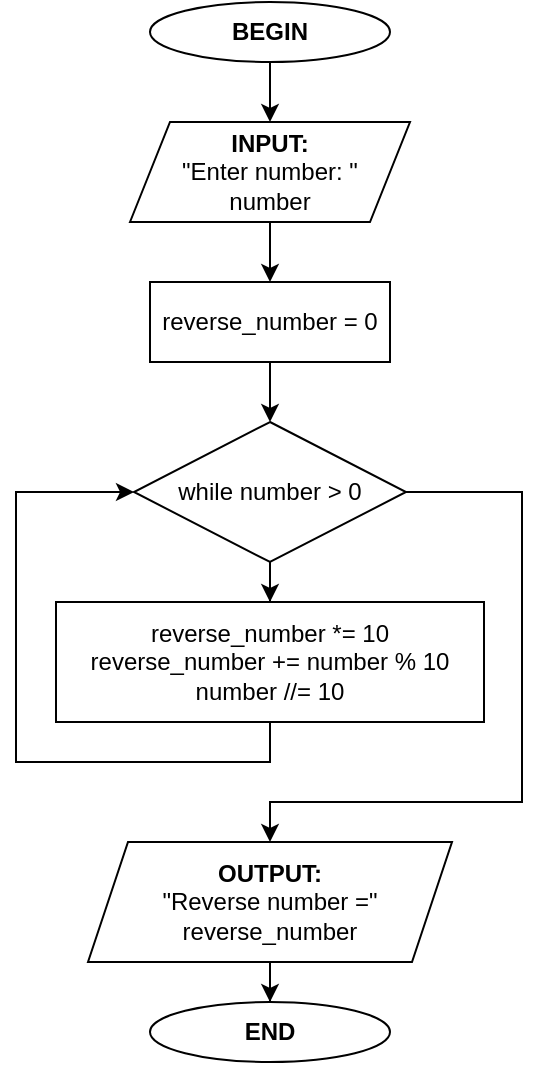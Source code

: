 <mxfile version="14.2.4" type="device"><diagram id="wkpGkWcUfib6RK9pRX8p" name="Page-1"><mxGraphModel dx="981" dy="627" grid="1" gridSize="10" guides="1" tooltips="1" connect="1" arrows="1" fold="1" page="1" pageScale="1" pageWidth="827" pageHeight="1169" math="0" shadow="0"><root><mxCell id="0"/><mxCell id="1" parent="0"/><mxCell id="aIxo_cMK_7GfUmc_U-_h-3" style="edgeStyle=orthogonalEdgeStyle;rounded=0;orthogonalLoop=1;jettySize=auto;html=1;entryX=0.5;entryY=0;entryDx=0;entryDy=0;" parent="1" source="aIxo_cMK_7GfUmc_U-_h-1" target="aIxo_cMK_7GfUmc_U-_h-2" edge="1"><mxGeometry relative="1" as="geometry"/></mxCell><mxCell id="aIxo_cMK_7GfUmc_U-_h-1" value="&lt;b&gt;BEGIN&lt;/b&gt;" style="ellipse;whiteSpace=wrap;html=1;" parent="1" vertex="1"><mxGeometry x="354" y="10" width="120" height="30" as="geometry"/></mxCell><mxCell id="aIxo_cMK_7GfUmc_U-_h-6" style="edgeStyle=orthogonalEdgeStyle;rounded=0;orthogonalLoop=1;jettySize=auto;html=1;entryX=0.5;entryY=0;entryDx=0;entryDy=0;" parent="1" source="aIxo_cMK_7GfUmc_U-_h-2" target="aIxo_cMK_7GfUmc_U-_h-4" edge="1"><mxGeometry relative="1" as="geometry"/></mxCell><mxCell id="aIxo_cMK_7GfUmc_U-_h-2" value="&lt;b&gt;INPUT:&lt;/b&gt;&lt;br&gt;&quot;Enter number: &quot;&lt;br&gt;number" style="shape=parallelogram;perimeter=parallelogramPerimeter;whiteSpace=wrap;html=1;fixedSize=1;" parent="1" vertex="1"><mxGeometry x="344" y="70" width="140" height="50" as="geometry"/></mxCell><mxCell id="aIxo_cMK_7GfUmc_U-_h-8" style="edgeStyle=orthogonalEdgeStyle;rounded=0;orthogonalLoop=1;jettySize=auto;html=1;entryX=0.5;entryY=0;entryDx=0;entryDy=0;" parent="1" source="aIxo_cMK_7GfUmc_U-_h-4" target="aIxo_cMK_7GfUmc_U-_h-7" edge="1"><mxGeometry relative="1" as="geometry"/></mxCell><mxCell id="aIxo_cMK_7GfUmc_U-_h-4" value="reverse_number = 0" style="rounded=0;whiteSpace=wrap;html=1;" parent="1" vertex="1"><mxGeometry x="354" y="150" width="120" height="40" as="geometry"/></mxCell><mxCell id="aIxo_cMK_7GfUmc_U-_h-10" style="edgeStyle=orthogonalEdgeStyle;rounded=0;orthogonalLoop=1;jettySize=auto;html=1;" parent="1" source="aIxo_cMK_7GfUmc_U-_h-7" target="aIxo_cMK_7GfUmc_U-_h-9" edge="1"><mxGeometry relative="1" as="geometry"/></mxCell><mxCell id="aIxo_cMK_7GfUmc_U-_h-13" style="edgeStyle=orthogonalEdgeStyle;rounded=0;orthogonalLoop=1;jettySize=auto;html=1;" parent="1" source="aIxo_cMK_7GfUmc_U-_h-7" target="aIxo_cMK_7GfUmc_U-_h-12" edge="1"><mxGeometry relative="1" as="geometry"><Array as="points"><mxPoint x="540" y="255"/><mxPoint x="540" y="410"/><mxPoint x="414" y="410"/></Array></mxGeometry></mxCell><mxCell id="aIxo_cMK_7GfUmc_U-_h-7" value="while number &amp;gt; 0" style="rhombus;whiteSpace=wrap;html=1;" parent="1" vertex="1"><mxGeometry x="346" y="220" width="136" height="70" as="geometry"/></mxCell><mxCell id="aIxo_cMK_7GfUmc_U-_h-11" style="edgeStyle=orthogonalEdgeStyle;rounded=0;orthogonalLoop=1;jettySize=auto;html=1;entryX=0;entryY=0.5;entryDx=0;entryDy=0;" parent="1" source="aIxo_cMK_7GfUmc_U-_h-9" target="aIxo_cMK_7GfUmc_U-_h-7" edge="1"><mxGeometry relative="1" as="geometry"><Array as="points"><mxPoint x="414" y="390"/><mxPoint x="287" y="390"/><mxPoint x="287" y="255"/></Array></mxGeometry></mxCell><mxCell id="aIxo_cMK_7GfUmc_U-_h-9" value="reverse_number *= 10&lt;br&gt;reverse_number += number % 10&lt;br&gt;number //= 10" style="rounded=0;whiteSpace=wrap;html=1;" parent="1" vertex="1"><mxGeometry x="307" y="310" width="214" height="60" as="geometry"/></mxCell><mxCell id="aIxo_cMK_7GfUmc_U-_h-17" style="edgeStyle=orthogonalEdgeStyle;rounded=0;orthogonalLoop=1;jettySize=auto;html=1;entryX=0.5;entryY=0;entryDx=0;entryDy=0;" parent="1" source="aIxo_cMK_7GfUmc_U-_h-12" target="aIxo_cMK_7GfUmc_U-_h-15" edge="1"><mxGeometry relative="1" as="geometry"/></mxCell><mxCell id="aIxo_cMK_7GfUmc_U-_h-12" value="&lt;b&gt;OUTPUT:&lt;/b&gt;&lt;br&gt;&quot;Reverse number =&quot;&lt;br&gt;reverse_number" style="shape=parallelogram;perimeter=parallelogramPerimeter;whiteSpace=wrap;html=1;fixedSize=1;" parent="1" vertex="1"><mxGeometry x="323" y="430" width="182" height="60" as="geometry"/></mxCell><mxCell id="aIxo_cMK_7GfUmc_U-_h-15" value="&lt;b&gt;END&lt;/b&gt;" style="ellipse;whiteSpace=wrap;html=1;" parent="1" vertex="1"><mxGeometry x="354" y="510" width="120" height="30" as="geometry"/></mxCell></root></mxGraphModel></diagram></mxfile>
